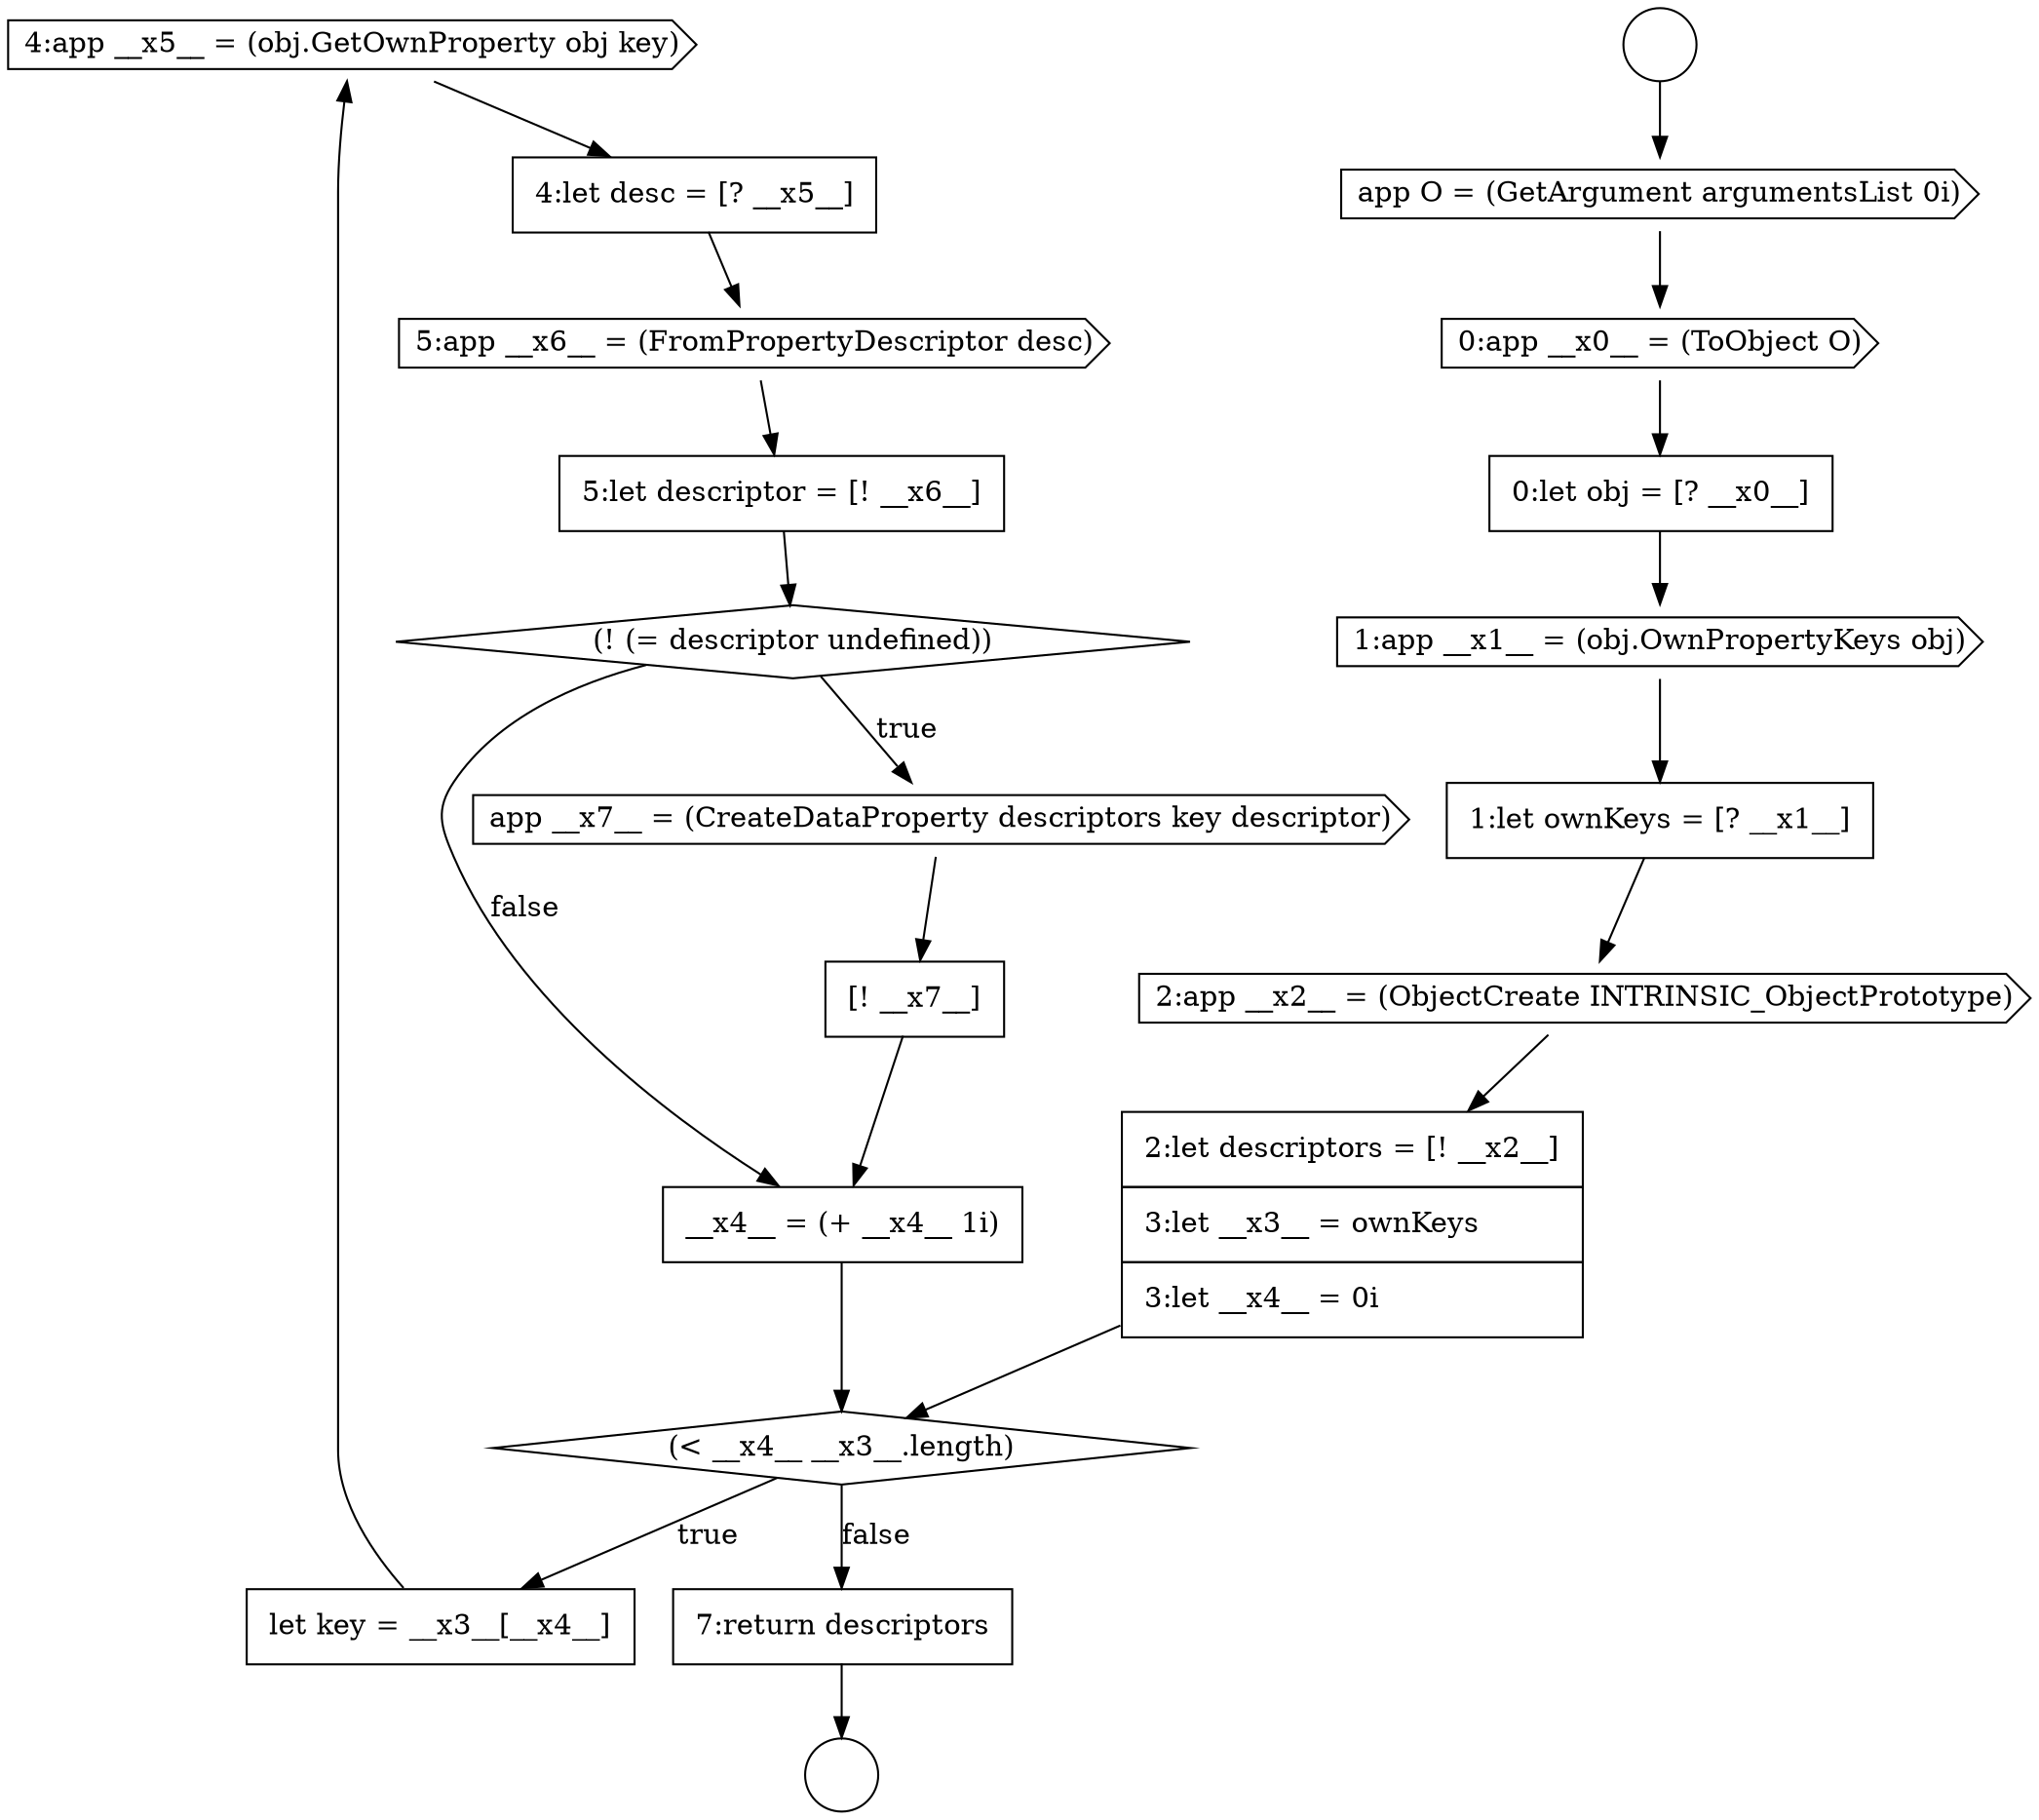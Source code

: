 digraph {
  node11372 [shape=cds, label=<<font color="black">4:app __x5__ = (obj.GetOwnProperty obj key)</font>> color="black" fillcolor="white" style=filled]
  node11367 [shape=none, margin=0, label=<<font color="black">
    <table border="0" cellborder="1" cellspacing="0" cellpadding="10">
      <tr><td align="left">1:let ownKeys = [? __x1__]</td></tr>
    </table>
  </font>> color="black" fillcolor="white" style=filled]
  node11371 [shape=none, margin=0, label=<<font color="black">
    <table border="0" cellborder="1" cellspacing="0" cellpadding="10">
      <tr><td align="left">let key = __x3__[__x4__]</td></tr>
    </table>
  </font>> color="black" fillcolor="white" style=filled]
  node11376 [shape=diamond, label=<<font color="black">(! (= descriptor undefined))</font>> color="black" fillcolor="white" style=filled]
  node11364 [shape=cds, label=<<font color="black">0:app __x0__ = (ToObject O)</font>> color="black" fillcolor="white" style=filled]
  node11370 [shape=diamond, label=<<font color="black">(&lt; __x4__ __x3__.length)</font>> color="black" fillcolor="white" style=filled]
  node11365 [shape=none, margin=0, label=<<font color="black">
    <table border="0" cellborder="1" cellspacing="0" cellpadding="10">
      <tr><td align="left">0:let obj = [? __x0__]</td></tr>
    </table>
  </font>> color="black" fillcolor="white" style=filled]
  node11375 [shape=none, margin=0, label=<<font color="black">
    <table border="0" cellborder="1" cellspacing="0" cellpadding="10">
      <tr><td align="left">5:let descriptor = [! __x6__]</td></tr>
    </table>
  </font>> color="black" fillcolor="white" style=filled]
  node11374 [shape=cds, label=<<font color="black">5:app __x6__ = (FromPropertyDescriptor desc)</font>> color="black" fillcolor="white" style=filled]
  node11369 [shape=none, margin=0, label=<<font color="black">
    <table border="0" cellborder="1" cellspacing="0" cellpadding="10">
      <tr><td align="left">2:let descriptors = [! __x2__]</td></tr>
      <tr><td align="left">3:let __x3__ = ownKeys</td></tr>
      <tr><td align="left">3:let __x4__ = 0i</td></tr>
    </table>
  </font>> color="black" fillcolor="white" style=filled]
  node11366 [shape=cds, label=<<font color="black">1:app __x1__ = (obj.OwnPropertyKeys obj)</font>> color="black" fillcolor="white" style=filled]
  node11373 [shape=none, margin=0, label=<<font color="black">
    <table border="0" cellborder="1" cellspacing="0" cellpadding="10">
      <tr><td align="left">4:let desc = [? __x5__]</td></tr>
    </table>
  </font>> color="black" fillcolor="white" style=filled]
  node11378 [shape=none, margin=0, label=<<font color="black">
    <table border="0" cellborder="1" cellspacing="0" cellpadding="10">
      <tr><td align="left">[! __x7__]</td></tr>
    </table>
  </font>> color="black" fillcolor="white" style=filled]
  node11363 [shape=cds, label=<<font color="black">app O = (GetArgument argumentsList 0i)</font>> color="black" fillcolor="white" style=filled]
  node11368 [shape=cds, label=<<font color="black">2:app __x2__ = (ObjectCreate INTRINSIC_ObjectPrototype)</font>> color="black" fillcolor="white" style=filled]
  node11379 [shape=none, margin=0, label=<<font color="black">
    <table border="0" cellborder="1" cellspacing="0" cellpadding="10">
      <tr><td align="left">__x4__ = (+ __x4__ 1i)</td></tr>
    </table>
  </font>> color="black" fillcolor="white" style=filled]
  node11380 [shape=none, margin=0, label=<<font color="black">
    <table border="0" cellborder="1" cellspacing="0" cellpadding="10">
      <tr><td align="left">7:return descriptors</td></tr>
    </table>
  </font>> color="black" fillcolor="white" style=filled]
  node11361 [shape=circle label=" " color="black" fillcolor="white" style=filled]
  node11362 [shape=circle label=" " color="black" fillcolor="white" style=filled]
  node11377 [shape=cds, label=<<font color="black">app __x7__ = (CreateDataProperty descriptors key descriptor)</font>> color="black" fillcolor="white" style=filled]
  node11376 -> node11377 [label=<<font color="black">true</font>> color="black"]
  node11376 -> node11379 [label=<<font color="black">false</font>> color="black"]
  node11369 -> node11370 [ color="black"]
  node11377 -> node11378 [ color="black"]
  node11364 -> node11365 [ color="black"]
  node11374 -> node11375 [ color="black"]
  node11371 -> node11372 [ color="black"]
  node11380 -> node11362 [ color="black"]
  node11372 -> node11373 [ color="black"]
  node11373 -> node11374 [ color="black"]
  node11366 -> node11367 [ color="black"]
  node11378 -> node11379 [ color="black"]
  node11375 -> node11376 [ color="black"]
  node11361 -> node11363 [ color="black"]
  node11365 -> node11366 [ color="black"]
  node11363 -> node11364 [ color="black"]
  node11370 -> node11371 [label=<<font color="black">true</font>> color="black"]
  node11370 -> node11380 [label=<<font color="black">false</font>> color="black"]
  node11367 -> node11368 [ color="black"]
  node11379 -> node11370 [ color="black"]
  node11368 -> node11369 [ color="black"]
}
